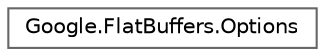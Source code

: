 digraph "Graphical Class Hierarchy"
{
 // LATEX_PDF_SIZE
  bgcolor="transparent";
  edge [fontname=Helvetica,fontsize=10,labelfontname=Helvetica,labelfontsize=10];
  node [fontname=Helvetica,fontsize=10,shape=box,height=0.2,width=0.4];
  rankdir="LR";
  Node0 [id="Node000000",label="Google.FlatBuffers.Options",height=0.2,width=0.4,color="grey40", fillcolor="white", style="filled",URL="$classGoogle_1_1FlatBuffers_1_1Options.html",tooltip="The Class of the Verifier Options."];
}
